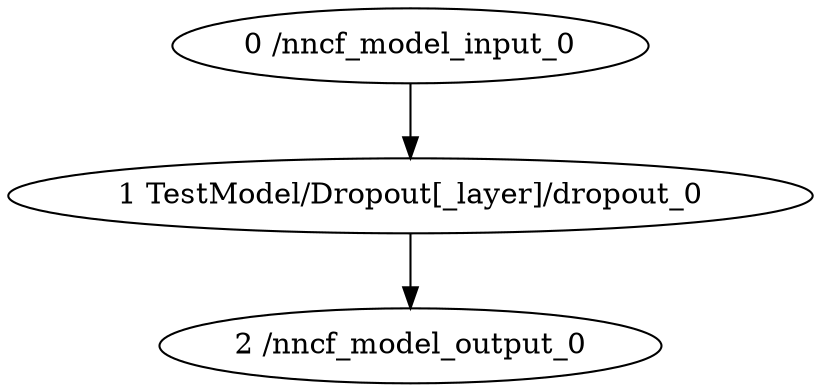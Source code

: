 strict digraph  {
"0 /nncf_model_input_0" [id=0, type=nncf_model_input];
"1 TestModel/Dropout[_layer]/dropout_0" [id=1, type=dropout];
"2 /nncf_model_output_0" [id=2, type=nncf_model_output];
"0 /nncf_model_input_0" -> "1 TestModel/Dropout[_layer]/dropout_0";
"1 TestModel/Dropout[_layer]/dropout_0" -> "2 /nncf_model_output_0";
}
